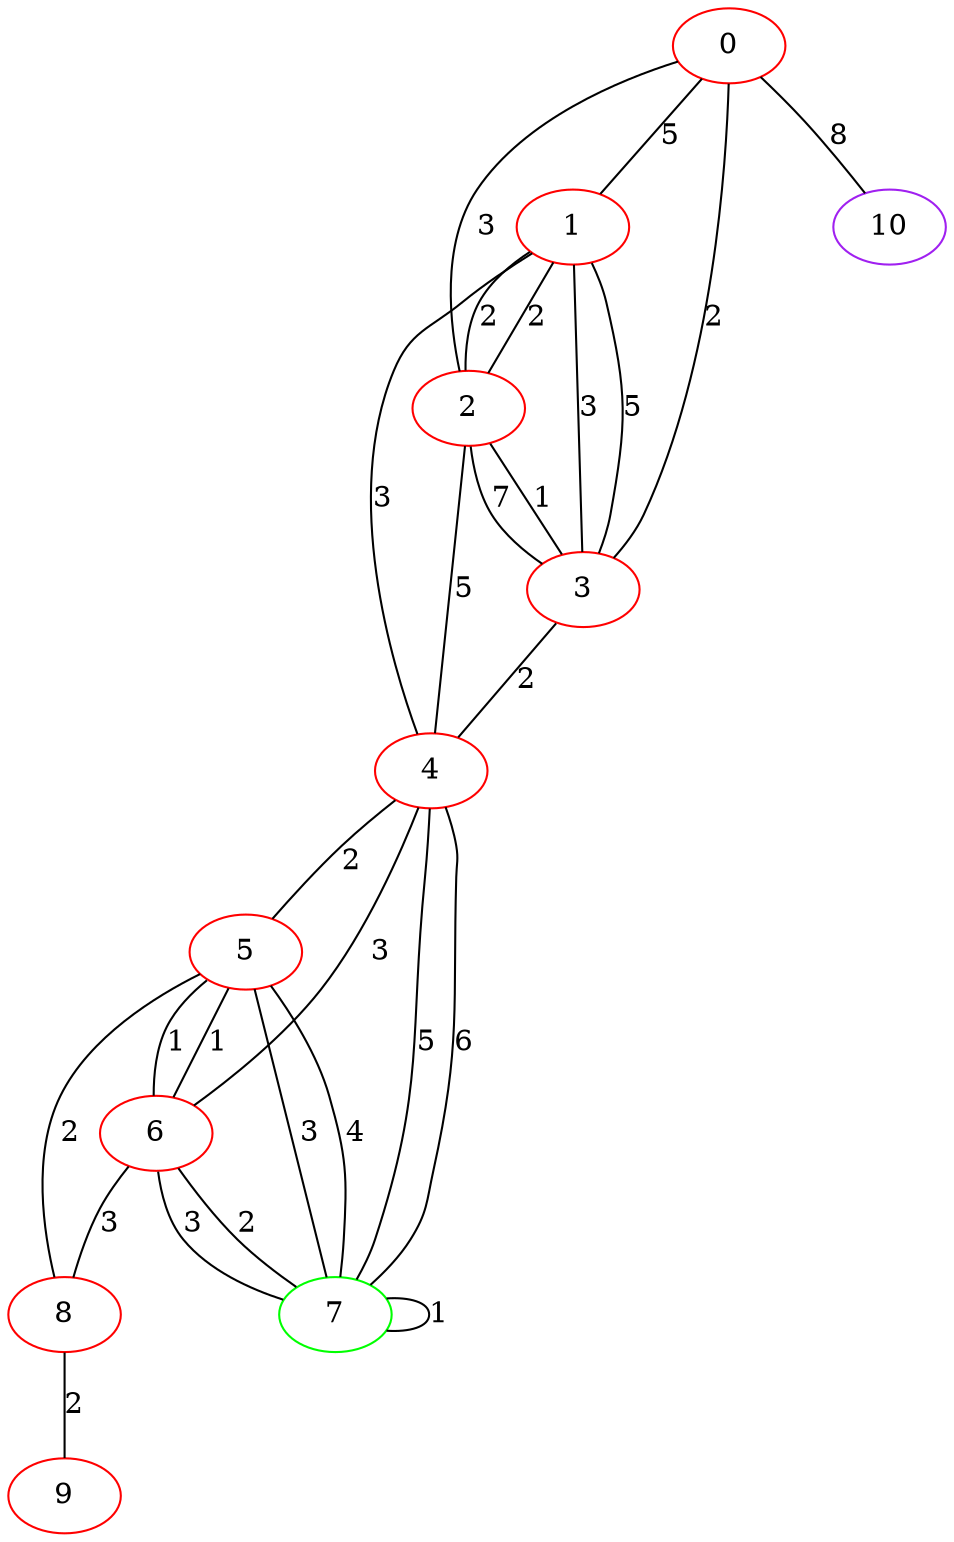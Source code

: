 graph "" {
0 [color=red, weight=1];
1 [color=red, weight=1];
2 [color=red, weight=1];
3 [color=red, weight=1];
4 [color=red, weight=1];
5 [color=red, weight=1];
6 [color=red, weight=1];
7 [color=green, weight=2];
8 [color=red, weight=1];
9 [color=red, weight=1];
10 [color=purple, weight=4];
0 -- 1  [key=0, label=5];
0 -- 2  [key=0, label=3];
0 -- 3  [key=0, label=2];
0 -- 10  [key=0, label=8];
1 -- 2  [key=0, label=2];
1 -- 2  [key=1, label=2];
1 -- 3  [key=0, label=3];
1 -- 3  [key=1, label=5];
1 -- 4  [key=0, label=3];
2 -- 3  [key=0, label=1];
2 -- 3  [key=1, label=7];
2 -- 4  [key=0, label=5];
3 -- 4  [key=0, label=2];
4 -- 5  [key=0, label=2];
4 -- 6  [key=0, label=3];
4 -- 7  [key=0, label=5];
4 -- 7  [key=1, label=6];
5 -- 8  [key=0, label=2];
5 -- 6  [key=0, label=1];
5 -- 6  [key=1, label=1];
5 -- 7  [key=0, label=3];
5 -- 7  [key=1, label=4];
6 -- 8  [key=0, label=3];
6 -- 7  [key=0, label=2];
6 -- 7  [key=1, label=3];
7 -- 7  [key=0, label=1];
8 -- 9  [key=0, label=2];
}
